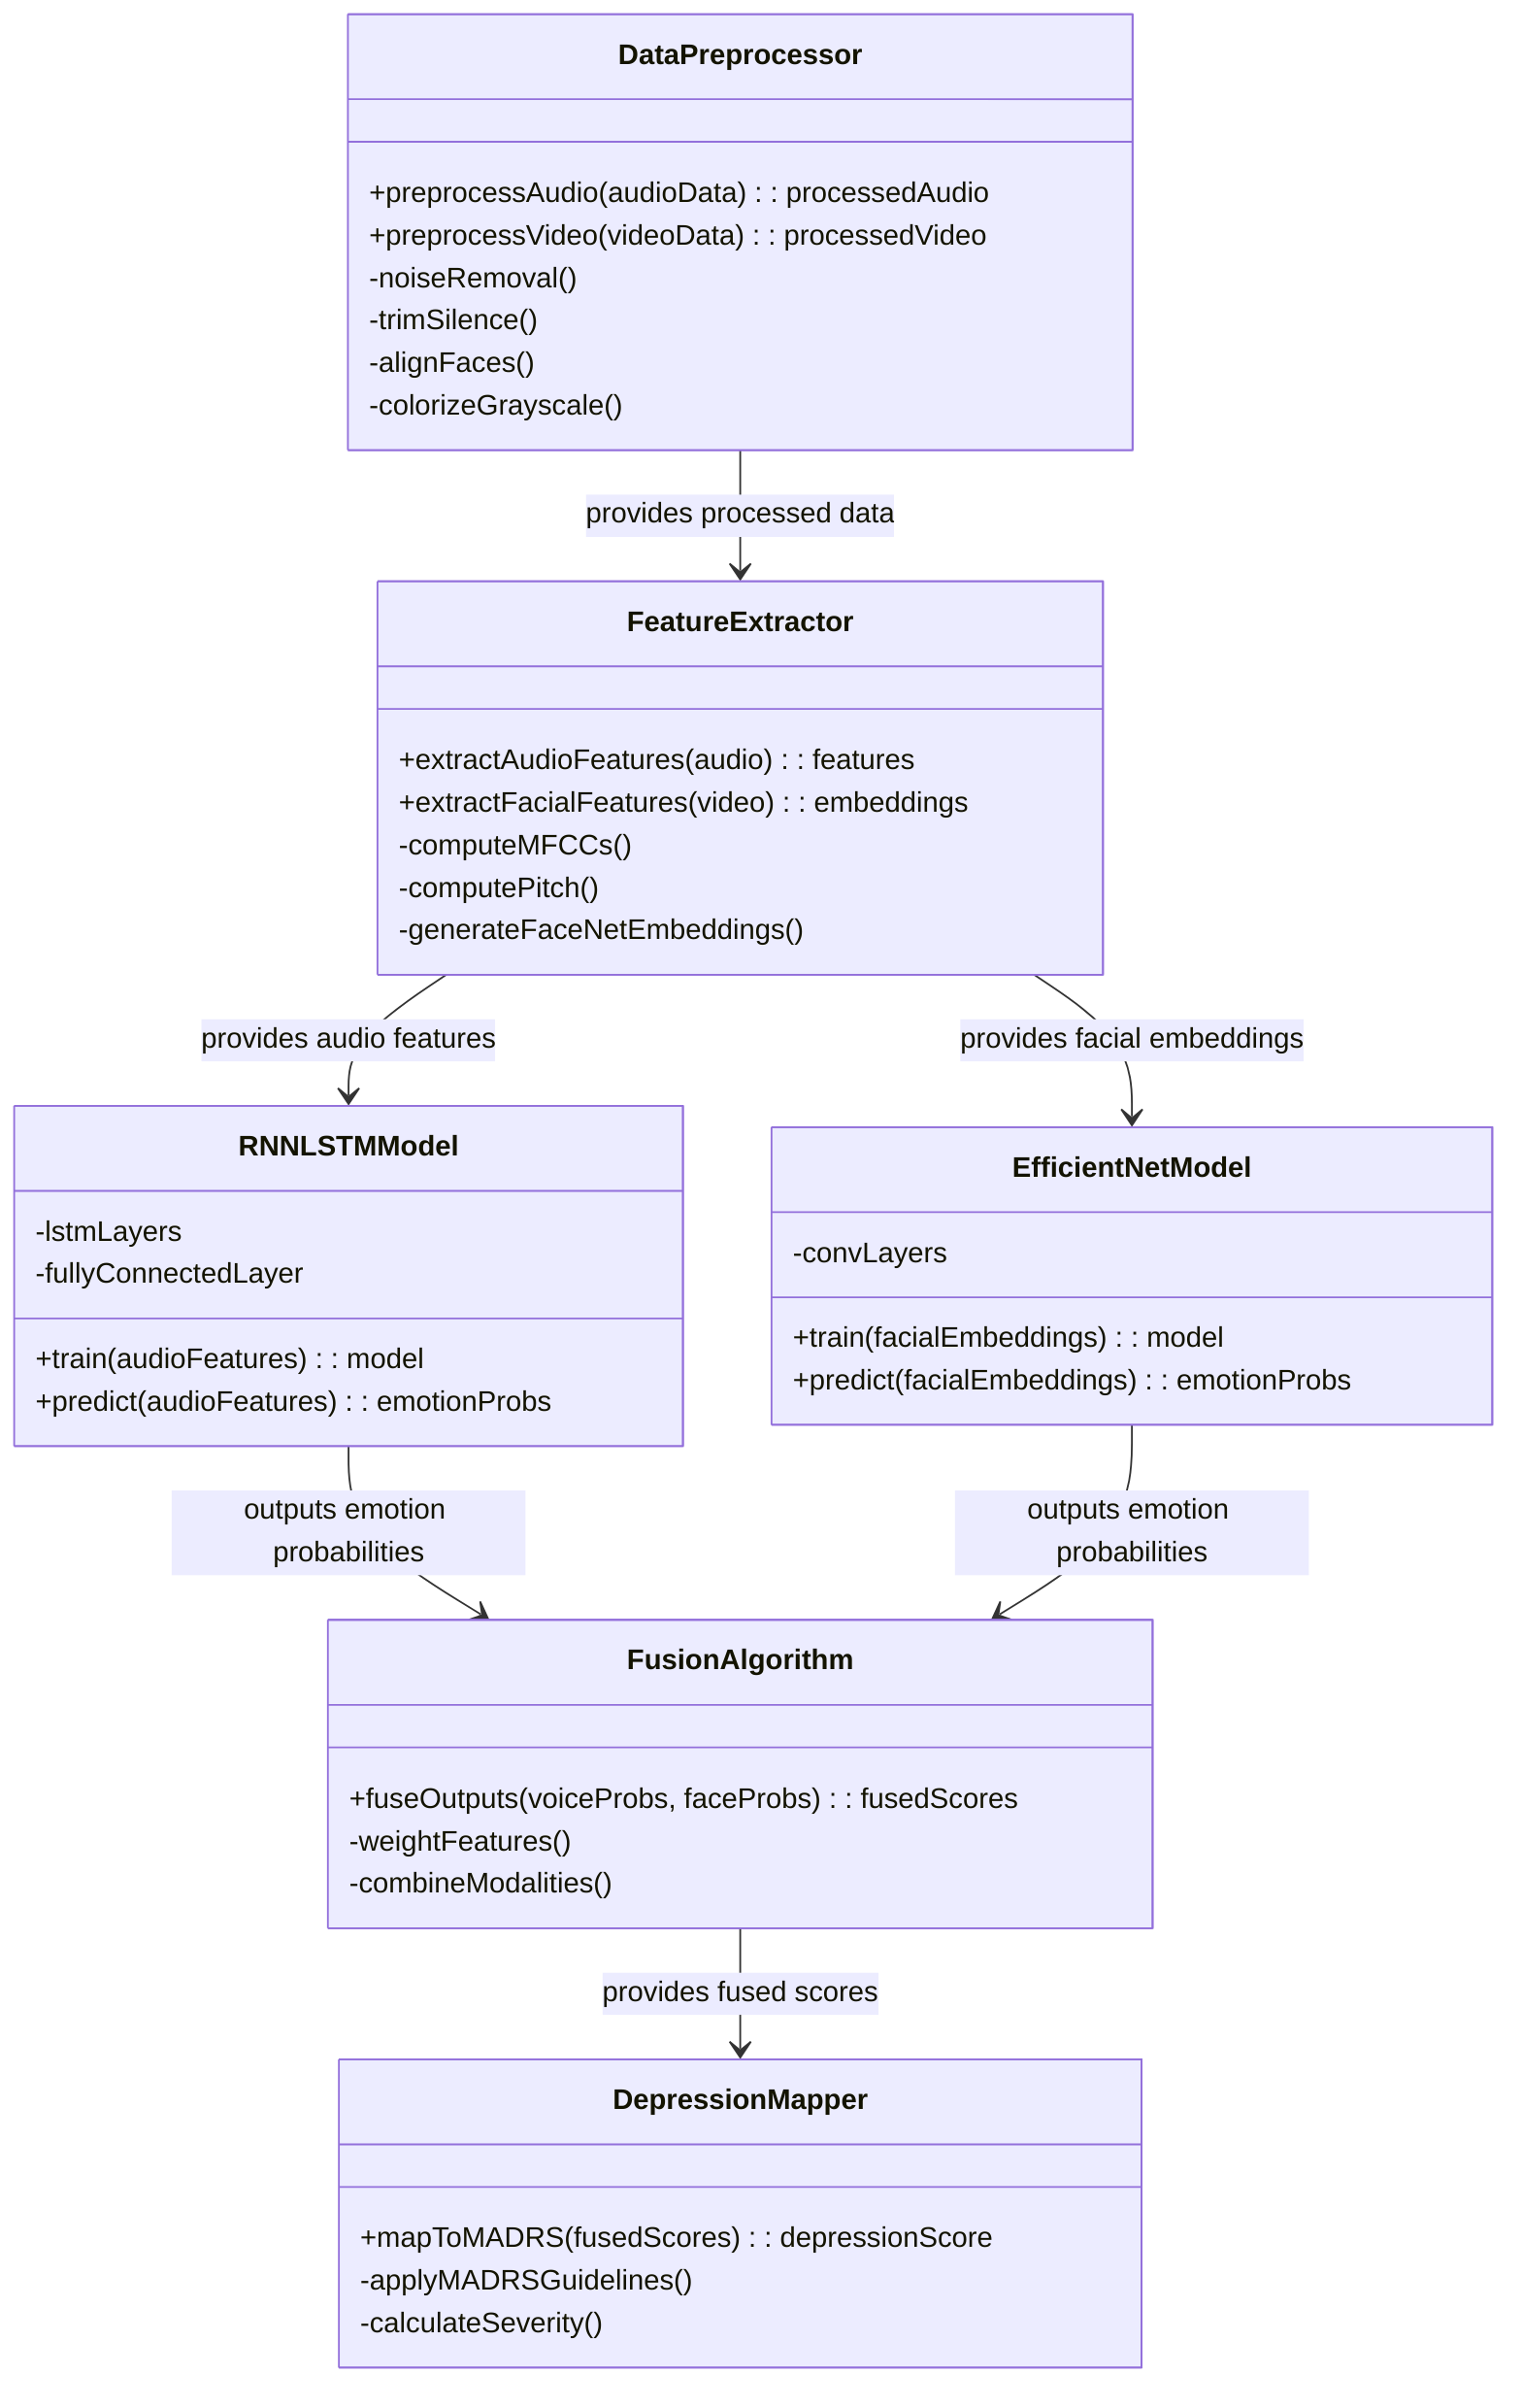 classDiagram
    class DataPreprocessor {
        +preprocessAudio(audioData): processedAudio
        +preprocessVideo(videoData): processedVideo
        -noiseRemoval()
        -trimSilence()
        -alignFaces()
        -colorizeGrayscale()
    }

    class FeatureExtractor {
        +extractAudioFeatures(audio): features
        +extractFacialFeatures(video): embeddings
        -computeMFCCs()
        -computePitch()
        -generateFaceNetEmbeddings()
    }

    class RNNLSTMModel {
        +train(audioFeatures): model
        +predict(audioFeatures): emotionProbs
        -lstmLayers
        -fullyConnectedLayer
    }

    class EfficientNetModel {
        +train(facialEmbeddings): model
        +predict(facialEmbeddings): emotionProbs
        -convLayers
    }

    class FusionAlgorithm {
        +fuseOutputs(voiceProbs, faceProbs): fusedScores
        -weightFeatures()
        -combineModalities()
    }

    class DepressionMapper {
        +mapToMADRS(fusedScores): depressionScore
        -applyMADRSGuidelines()
        -calculateSeverity()
    }

    DataPreprocessor --> FeatureExtractor : provides processed data
    FeatureExtractor --> RNNLSTMModel : provides audio features
    FeatureExtractor --> EfficientNetModel : provides facial embeddings
    RNNLSTMModel --> FusionAlgorithm : outputs emotion probabilities
    EfficientNetModel --> FusionAlgorithm : outputs emotion probabilities
    FusionAlgorithm --> DepressionMapper : provides fused scores